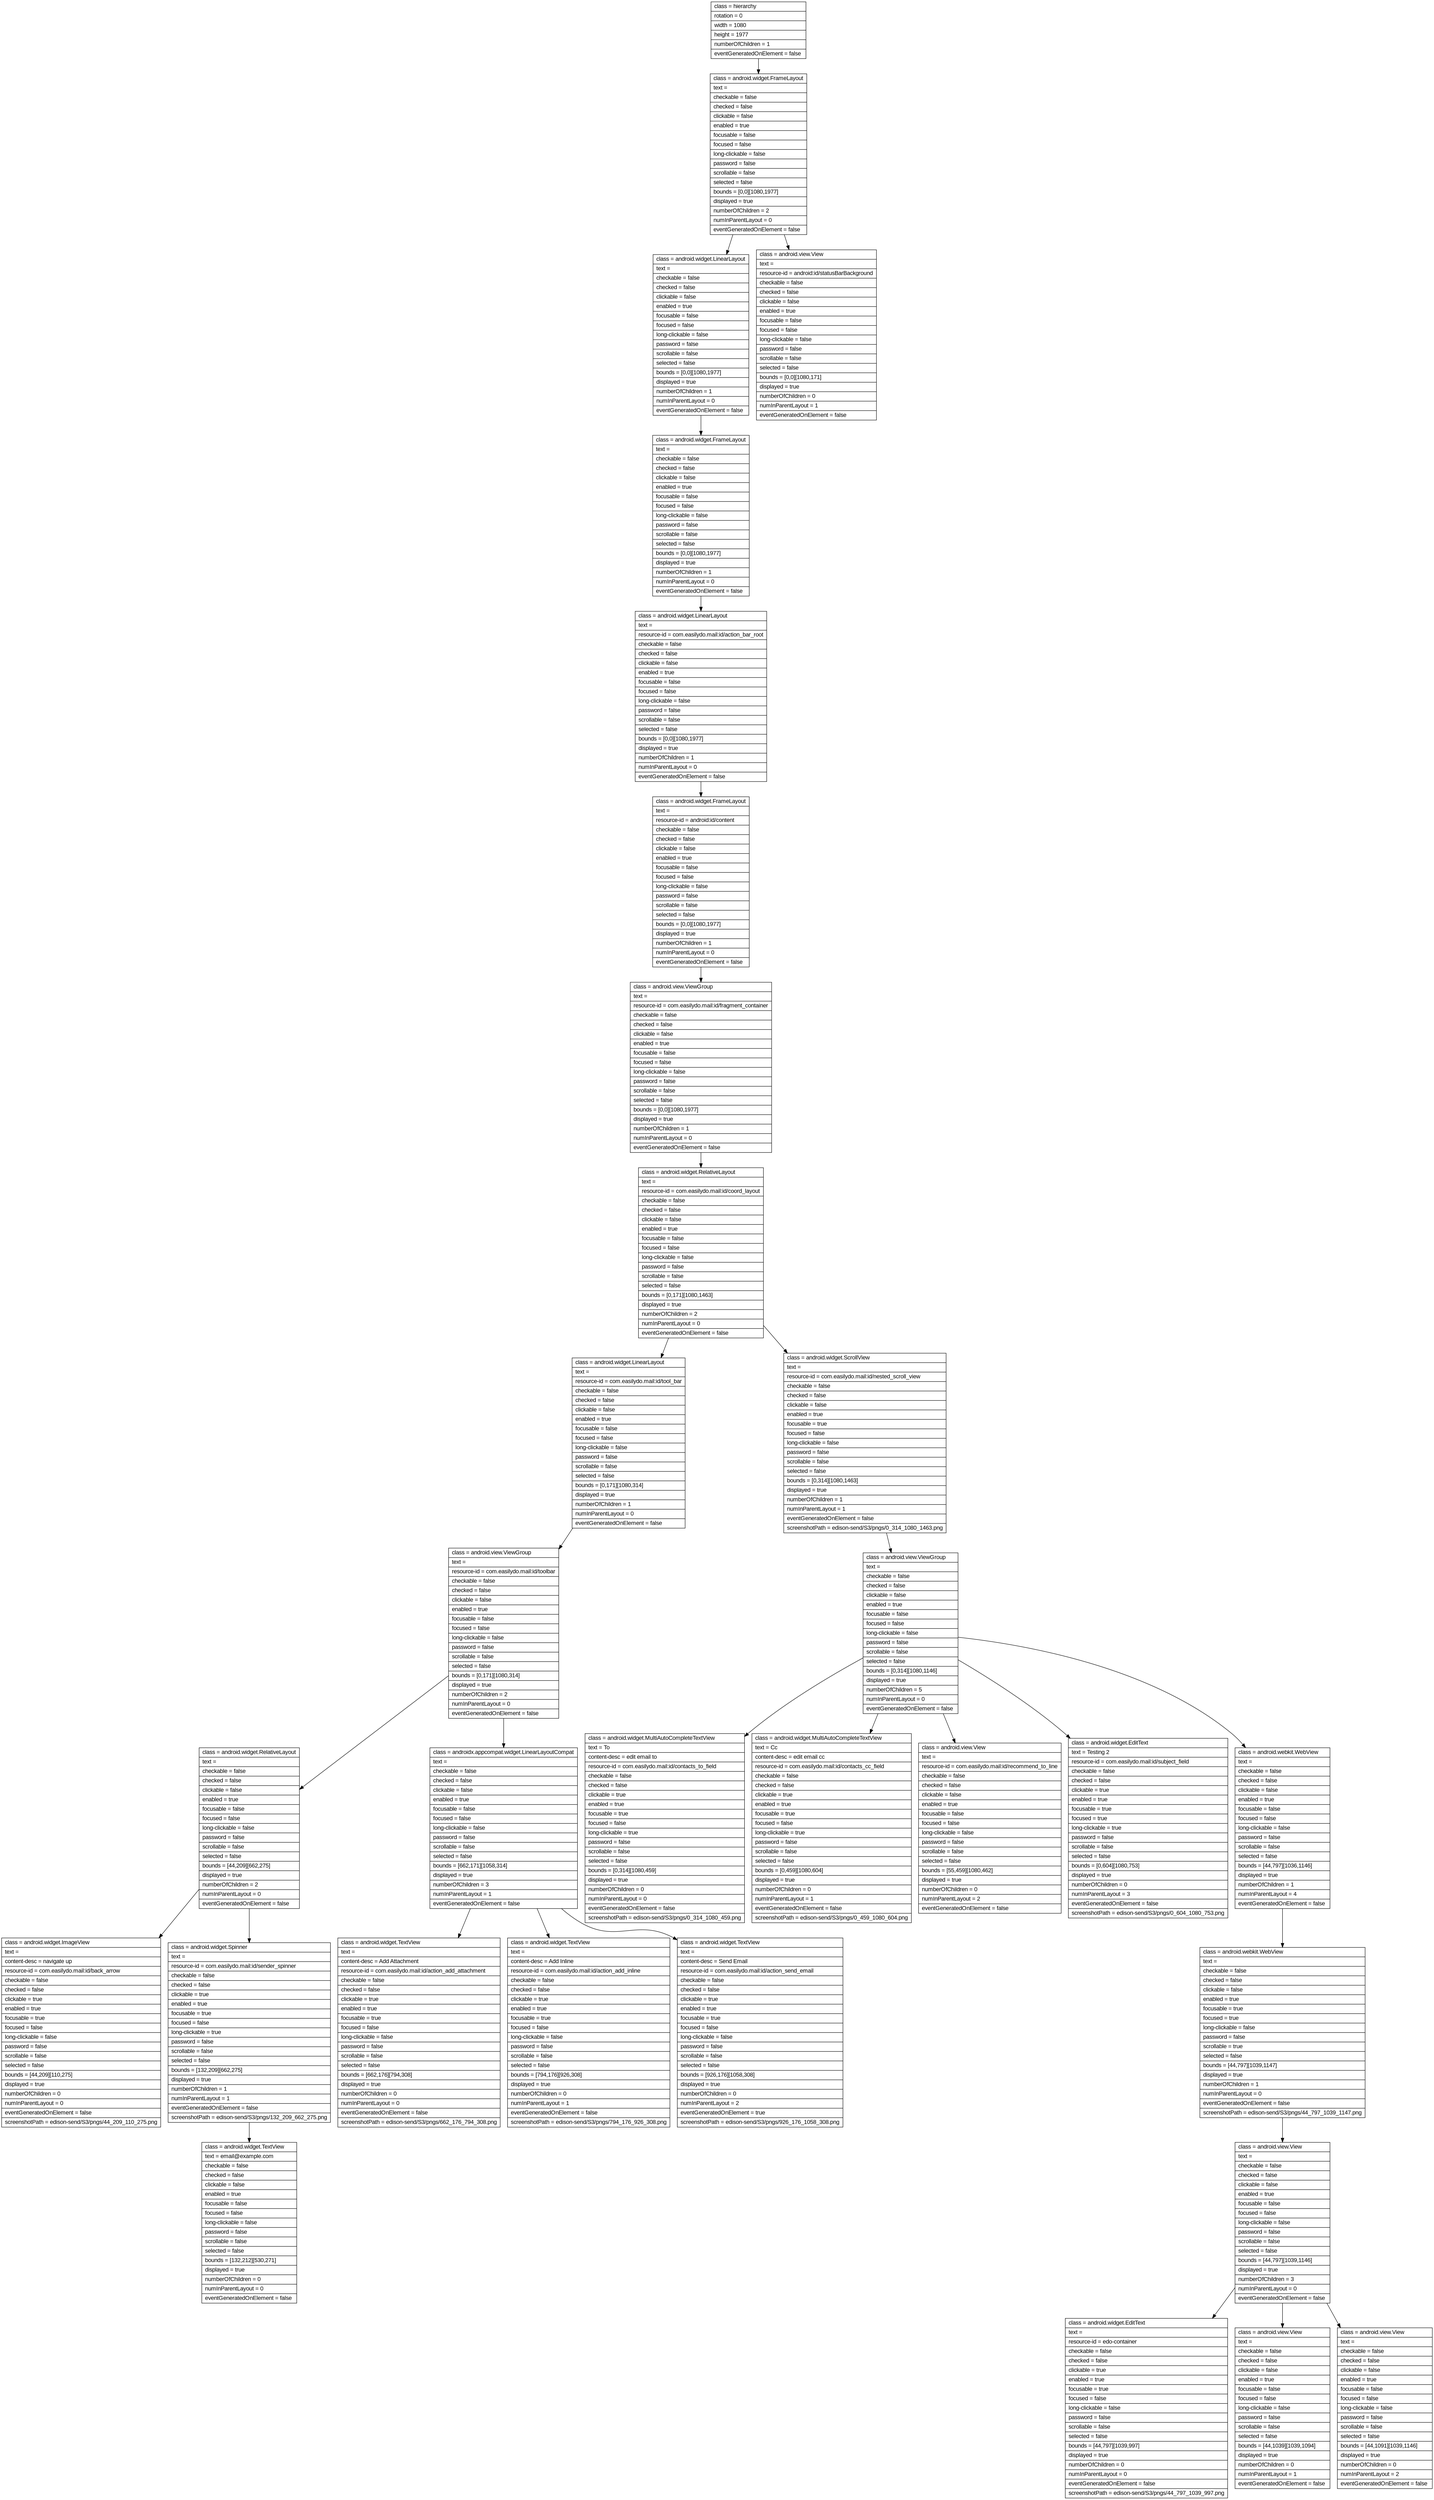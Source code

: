 digraph Layout {

	node [shape=record fontname=Arial];

	0	[label="{class = hierarchy\l|rotation = 0\l|width = 1080\l|height = 1977\l|numberOfChildren = 1\l|eventGeneratedOnElement = false \l}"]
	1	[label="{class = android.widget.FrameLayout\l|text = \l|checkable = false\l|checked = false\l|clickable = false\l|enabled = true\l|focusable = false\l|focused = false\l|long-clickable = false\l|password = false\l|scrollable = false\l|selected = false\l|bounds = [0,0][1080,1977]\l|displayed = true\l|numberOfChildren = 2\l|numInParentLayout = 0\l|eventGeneratedOnElement = false \l}"]
	2	[label="{class = android.widget.LinearLayout\l|text = \l|checkable = false\l|checked = false\l|clickable = false\l|enabled = true\l|focusable = false\l|focused = false\l|long-clickable = false\l|password = false\l|scrollable = false\l|selected = false\l|bounds = [0,0][1080,1977]\l|displayed = true\l|numberOfChildren = 1\l|numInParentLayout = 0\l|eventGeneratedOnElement = false \l}"]
	3	[label="{class = android.view.View\l|text = \l|resource-id = android:id/statusBarBackground\l|checkable = false\l|checked = false\l|clickable = false\l|enabled = true\l|focusable = false\l|focused = false\l|long-clickable = false\l|password = false\l|scrollable = false\l|selected = false\l|bounds = [0,0][1080,171]\l|displayed = true\l|numberOfChildren = 0\l|numInParentLayout = 1\l|eventGeneratedOnElement = false \l}"]
	4	[label="{class = android.widget.FrameLayout\l|text = \l|checkable = false\l|checked = false\l|clickable = false\l|enabled = true\l|focusable = false\l|focused = false\l|long-clickable = false\l|password = false\l|scrollable = false\l|selected = false\l|bounds = [0,0][1080,1977]\l|displayed = true\l|numberOfChildren = 1\l|numInParentLayout = 0\l|eventGeneratedOnElement = false \l}"]
	5	[label="{class = android.widget.LinearLayout\l|text = \l|resource-id = com.easilydo.mail:id/action_bar_root\l|checkable = false\l|checked = false\l|clickable = false\l|enabled = true\l|focusable = false\l|focused = false\l|long-clickable = false\l|password = false\l|scrollable = false\l|selected = false\l|bounds = [0,0][1080,1977]\l|displayed = true\l|numberOfChildren = 1\l|numInParentLayout = 0\l|eventGeneratedOnElement = false \l}"]
	6	[label="{class = android.widget.FrameLayout\l|text = \l|resource-id = android:id/content\l|checkable = false\l|checked = false\l|clickable = false\l|enabled = true\l|focusable = false\l|focused = false\l|long-clickable = false\l|password = false\l|scrollable = false\l|selected = false\l|bounds = [0,0][1080,1977]\l|displayed = true\l|numberOfChildren = 1\l|numInParentLayout = 0\l|eventGeneratedOnElement = false \l}"]
	7	[label="{class = android.view.ViewGroup\l|text = \l|resource-id = com.easilydo.mail:id/fragment_container\l|checkable = false\l|checked = false\l|clickable = false\l|enabled = true\l|focusable = false\l|focused = false\l|long-clickable = false\l|password = false\l|scrollable = false\l|selected = false\l|bounds = [0,0][1080,1977]\l|displayed = true\l|numberOfChildren = 1\l|numInParentLayout = 0\l|eventGeneratedOnElement = false \l}"]
	8	[label="{class = android.widget.RelativeLayout\l|text = \l|resource-id = com.easilydo.mail:id/coord_layout\l|checkable = false\l|checked = false\l|clickable = false\l|enabled = true\l|focusable = false\l|focused = false\l|long-clickable = false\l|password = false\l|scrollable = false\l|selected = false\l|bounds = [0,171][1080,1463]\l|displayed = true\l|numberOfChildren = 2\l|numInParentLayout = 0\l|eventGeneratedOnElement = false \l}"]
	9	[label="{class = android.widget.LinearLayout\l|text = \l|resource-id = com.easilydo.mail:id/tool_bar\l|checkable = false\l|checked = false\l|clickable = false\l|enabled = true\l|focusable = false\l|focused = false\l|long-clickable = false\l|password = false\l|scrollable = false\l|selected = false\l|bounds = [0,171][1080,314]\l|displayed = true\l|numberOfChildren = 1\l|numInParentLayout = 0\l|eventGeneratedOnElement = false \l}"]
	10	[label="{class = android.widget.ScrollView\l|text = \l|resource-id = com.easilydo.mail:id/nested_scroll_view\l|checkable = false\l|checked = false\l|clickable = false\l|enabled = true\l|focusable = true\l|focused = false\l|long-clickable = false\l|password = false\l|scrollable = false\l|selected = false\l|bounds = [0,314][1080,1463]\l|displayed = true\l|numberOfChildren = 1\l|numInParentLayout = 1\l|eventGeneratedOnElement = false \l|screenshotPath = edison-send/S3/pngs/0_314_1080_1463.png\l}"]
	11	[label="{class = android.view.ViewGroup\l|text = \l|resource-id = com.easilydo.mail:id/toolbar\l|checkable = false\l|checked = false\l|clickable = false\l|enabled = true\l|focusable = false\l|focused = false\l|long-clickable = false\l|password = false\l|scrollable = false\l|selected = false\l|bounds = [0,171][1080,314]\l|displayed = true\l|numberOfChildren = 2\l|numInParentLayout = 0\l|eventGeneratedOnElement = false \l}"]
	12	[label="{class = android.view.ViewGroup\l|text = \l|checkable = false\l|checked = false\l|clickable = false\l|enabled = true\l|focusable = false\l|focused = false\l|long-clickable = false\l|password = false\l|scrollable = false\l|selected = false\l|bounds = [0,314][1080,1146]\l|displayed = true\l|numberOfChildren = 5\l|numInParentLayout = 0\l|eventGeneratedOnElement = false \l}"]
	13	[label="{class = android.widget.RelativeLayout\l|text = \l|checkable = false\l|checked = false\l|clickable = false\l|enabled = true\l|focusable = false\l|focused = false\l|long-clickable = false\l|password = false\l|scrollable = false\l|selected = false\l|bounds = [44,209][662,275]\l|displayed = true\l|numberOfChildren = 2\l|numInParentLayout = 0\l|eventGeneratedOnElement = false \l}"]
	14	[label="{class = androidx.appcompat.widget.LinearLayoutCompat\l|text = \l|checkable = false\l|checked = false\l|clickable = false\l|enabled = true\l|focusable = false\l|focused = false\l|long-clickable = false\l|password = false\l|scrollable = false\l|selected = false\l|bounds = [662,171][1058,314]\l|displayed = true\l|numberOfChildren = 3\l|numInParentLayout = 1\l|eventGeneratedOnElement = false \l}"]
	15	[label="{class = android.widget.MultiAutoCompleteTextView\l|text = To  \l|content-desc = edit email to\l|resource-id = com.easilydo.mail:id/contacts_to_field\l|checkable = false\l|checked = false\l|clickable = true\l|enabled = true\l|focusable = true\l|focused = false\l|long-clickable = true\l|password = false\l|scrollable = false\l|selected = false\l|bounds = [0,314][1080,459]\l|displayed = true\l|numberOfChildren = 0\l|numInParentLayout = 0\l|eventGeneratedOnElement = false \l|screenshotPath = edison-send/S3/pngs/0_314_1080_459.png\l}"]
	16	[label="{class = android.widget.MultiAutoCompleteTextView\l|text = Cc  \l|content-desc = edit email cc\l|resource-id = com.easilydo.mail:id/contacts_cc_field\l|checkable = false\l|checked = false\l|clickable = true\l|enabled = true\l|focusable = true\l|focused = false\l|long-clickable = true\l|password = false\l|scrollable = false\l|selected = false\l|bounds = [0,459][1080,604]\l|displayed = true\l|numberOfChildren = 0\l|numInParentLayout = 1\l|eventGeneratedOnElement = false \l|screenshotPath = edison-send/S3/pngs/0_459_1080_604.png\l}"]
	17	[label="{class = android.view.View\l|text = \l|resource-id = com.easilydo.mail:id/recommend_to_line\l|checkable = false\l|checked = false\l|clickable = false\l|enabled = true\l|focusable = false\l|focused = false\l|long-clickable = false\l|password = false\l|scrollable = false\l|selected = false\l|bounds = [55,459][1080,462]\l|displayed = true\l|numberOfChildren = 0\l|numInParentLayout = 2\l|eventGeneratedOnElement = false \l}"]
	18	[label="{class = android.widget.EditText\l|text = Testing 2\l|resource-id = com.easilydo.mail:id/subject_field\l|checkable = false\l|checked = false\l|clickable = true\l|enabled = true\l|focusable = true\l|focused = true\l|long-clickable = true\l|password = false\l|scrollable = false\l|selected = false\l|bounds = [0,604][1080,753]\l|displayed = true\l|numberOfChildren = 0\l|numInParentLayout = 3\l|eventGeneratedOnElement = false \l|screenshotPath = edison-send/S3/pngs/0_604_1080_753.png\l}"]
	19	[label="{class = android.webkit.WebView\l|text = \l|checkable = false\l|checked = false\l|clickable = false\l|enabled = true\l|focusable = false\l|focused = false\l|long-clickable = false\l|password = false\l|scrollable = false\l|selected = false\l|bounds = [44,797][1036,1146]\l|displayed = true\l|numberOfChildren = 1\l|numInParentLayout = 4\l|eventGeneratedOnElement = false \l}"]
	20	[label="{class = android.widget.ImageView\l|text = \l|content-desc = navigate up\l|resource-id = com.easilydo.mail:id/back_arrow\l|checkable = false\l|checked = false\l|clickable = true\l|enabled = true\l|focusable = true\l|focused = false\l|long-clickable = false\l|password = false\l|scrollable = false\l|selected = false\l|bounds = [44,209][110,275]\l|displayed = true\l|numberOfChildren = 0\l|numInParentLayout = 0\l|eventGeneratedOnElement = false \l|screenshotPath = edison-send/S3/pngs/44_209_110_275.png\l}"]
	21	[label="{class = android.widget.Spinner\l|text = \l|resource-id = com.easilydo.mail:id/sender_spinner\l|checkable = false\l|checked = false\l|clickable = true\l|enabled = true\l|focusable = true\l|focused = false\l|long-clickable = true\l|password = false\l|scrollable = false\l|selected = false\l|bounds = [132,209][662,275]\l|displayed = true\l|numberOfChildren = 1\l|numInParentLayout = 1\l|eventGeneratedOnElement = false \l|screenshotPath = edison-send/S3/pngs/132_209_662_275.png\l}"]
	22	[label="{class = android.widget.TextView\l|text = \l|content-desc = Add Attachment\l|resource-id = com.easilydo.mail:id/action_add_attachment\l|checkable = false\l|checked = false\l|clickable = true\l|enabled = true\l|focusable = true\l|focused = false\l|long-clickable = false\l|password = false\l|scrollable = false\l|selected = false\l|bounds = [662,176][794,308]\l|displayed = true\l|numberOfChildren = 0\l|numInParentLayout = 0\l|eventGeneratedOnElement = false \l|screenshotPath = edison-send/S3/pngs/662_176_794_308.png\l}"]
	23	[label="{class = android.widget.TextView\l|text = \l|content-desc = Add Inline\l|resource-id = com.easilydo.mail:id/action_add_inline\l|checkable = false\l|checked = false\l|clickable = true\l|enabled = true\l|focusable = true\l|focused = false\l|long-clickable = false\l|password = false\l|scrollable = false\l|selected = false\l|bounds = [794,176][926,308]\l|displayed = true\l|numberOfChildren = 0\l|numInParentLayout = 1\l|eventGeneratedOnElement = false \l|screenshotPath = edison-send/S3/pngs/794_176_926_308.png\l}"]
	24	[label="{class = android.widget.TextView\l|text = \l|content-desc = Send Email\l|resource-id = com.easilydo.mail:id/action_send_email\l|checkable = false\l|checked = false\l|clickable = true\l|enabled = true\l|focusable = true\l|focused = false\l|long-clickable = false\l|password = false\l|scrollable = false\l|selected = false\l|bounds = [926,176][1058,308]\l|displayed = true\l|numberOfChildren = 0\l|numInParentLayout = 2\l|eventGeneratedOnElement = true \l|screenshotPath = edison-send/S3/pngs/926_176_1058_308.png\l}"]
	25	[label="{class = android.webkit.WebView\l|text = \l|checkable = false\l|checked = false\l|clickable = false\l|enabled = true\l|focusable = true\l|focused = true\l|long-clickable = false\l|password = false\l|scrollable = true\l|selected = false\l|bounds = [44,797][1039,1147]\l|displayed = true\l|numberOfChildren = 1\l|numInParentLayout = 0\l|eventGeneratedOnElement = false \l|screenshotPath = edison-send/S3/pngs/44_797_1039_1147.png\l}"]
	26	[label="{class = android.widget.TextView\l|text = email@example.com\l|checkable = false\l|checked = false\l|clickable = false\l|enabled = true\l|focusable = false\l|focused = false\l|long-clickable = false\l|password = false\l|scrollable = false\l|selected = false\l|bounds = [132,212][530,271]\l|displayed = true\l|numberOfChildren = 0\l|numInParentLayout = 0\l|eventGeneratedOnElement = false \l}"]
	27	[label="{class = android.view.View\l|text = \l|checkable = false\l|checked = false\l|clickable = false\l|enabled = true\l|focusable = false\l|focused = false\l|long-clickable = false\l|password = false\l|scrollable = false\l|selected = false\l|bounds = [44,797][1039,1146]\l|displayed = true\l|numberOfChildren = 3\l|numInParentLayout = 0\l|eventGeneratedOnElement = false \l}"]
	28	[label="{class = android.widget.EditText\l|text = 




\l|resource-id = edo-container\l|checkable = false\l|checked = false\l|clickable = true\l|enabled = true\l|focusable = true\l|focused = false\l|long-clickable = false\l|password = false\l|scrollable = false\l|selected = false\l|bounds = [44,797][1039,997]\l|displayed = true\l|numberOfChildren = 0\l|numInParentLayout = 0\l|eventGeneratedOnElement = false \l|screenshotPath = edison-send/S3/pngs/44_797_1039_997.png\l}"]
	29	[label="{class = android.view.View\l|text = 
\l|checkable = false\l|checked = false\l|clickable = false\l|enabled = true\l|focusable = false\l|focused = false\l|long-clickable = false\l|password = false\l|scrollable = false\l|selected = false\l|bounds = [44,1039][1039,1094]\l|displayed = true\l|numberOfChildren = 0\l|numInParentLayout = 1\l|eventGeneratedOnElement = false \l}"]
	30	[label="{class = android.view.View\l|text = 
\l|checkable = false\l|checked = false\l|clickable = false\l|enabled = true\l|focusable = false\l|focused = false\l|long-clickable = false\l|password = false\l|scrollable = false\l|selected = false\l|bounds = [44,1091][1039,1146]\l|displayed = true\l|numberOfChildren = 0\l|numInParentLayout = 2\l|eventGeneratedOnElement = false \l}"]


	0 -> 1
	1 -> 2
	1 -> 3
	2 -> 4
	4 -> 5
	5 -> 6
	6 -> 7
	7 -> 8
	8 -> 9
	8 -> 10
	9 -> 11
	10 -> 12
	11 -> 13
	11 -> 14
	12 -> 15
	12 -> 16
	12 -> 17
	12 -> 18
	12 -> 19
	13 -> 20
	13 -> 21
	14 -> 22
	14 -> 23
	14 -> 24
	19 -> 25
	21 -> 26
	25 -> 27
	27 -> 28
	27 -> 29
	27 -> 30


}